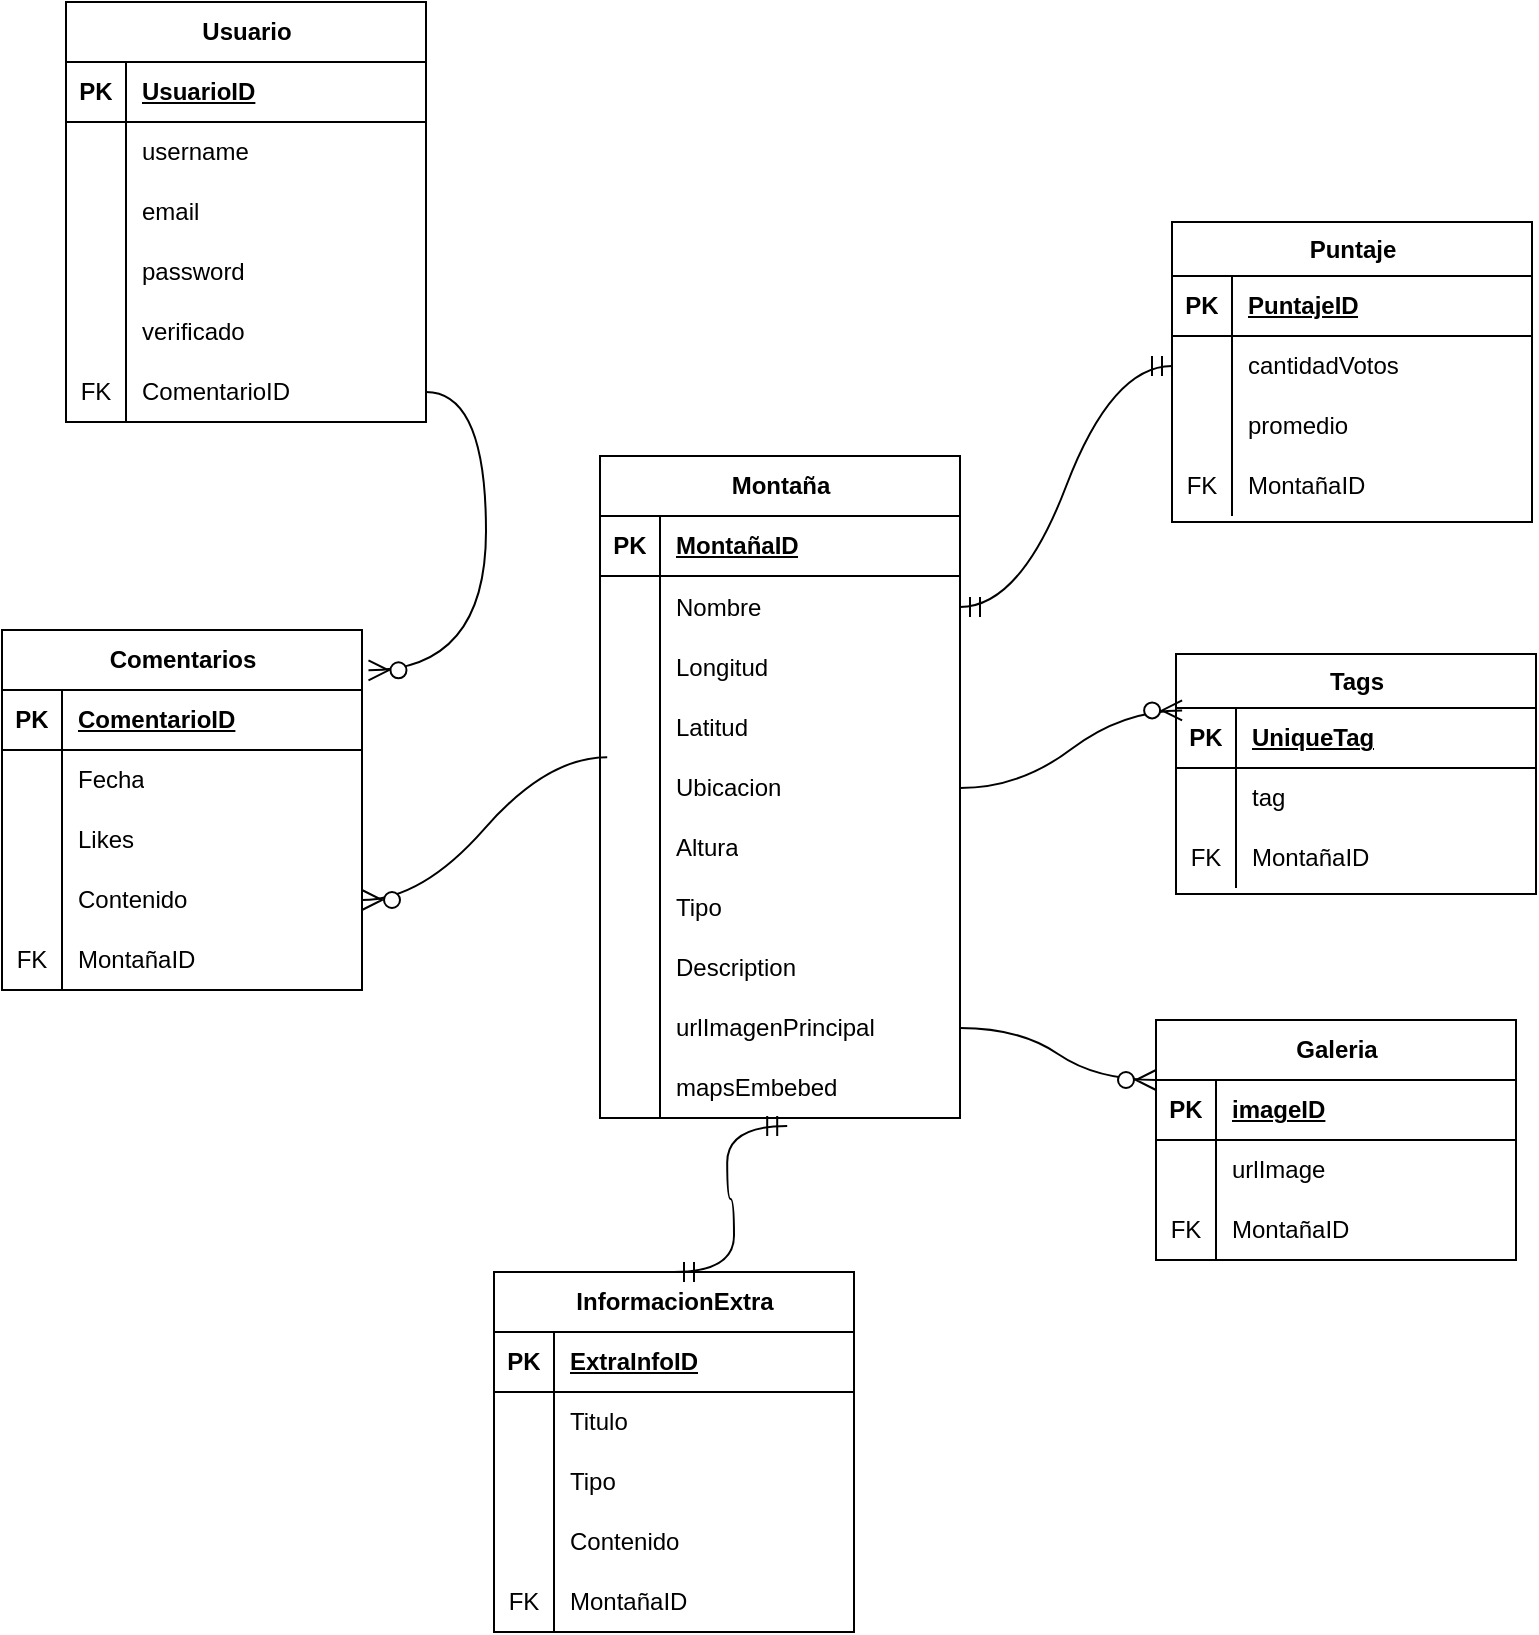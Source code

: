 <mxfile version="26.0.5">
  <diagram name="Página-1" id="iY7lRZRhR_qLI77liBeP">
    <mxGraphModel dx="-77" dy="504" grid="0" gridSize="10" guides="1" tooltips="1" connect="1" arrows="1" fold="1" page="0" pageScale="1" pageWidth="827" pageHeight="1169" math="0" shadow="0">
      <root>
        <mxCell id="0" />
        <mxCell id="1" parent="0" />
        <mxCell id="i2vjwJgtuWyXi28HCzqL-1" value="Montaña" style="shape=table;startSize=30;container=1;collapsible=1;childLayout=tableLayout;fixedRows=1;rowLines=0;fontStyle=1;align=center;resizeLast=1;html=1;" vertex="1" parent="1">
          <mxGeometry x="2142" y="856" width="180" height="331" as="geometry" />
        </mxCell>
        <mxCell id="i2vjwJgtuWyXi28HCzqL-2" value="" style="shape=tableRow;horizontal=0;startSize=0;swimlaneHead=0;swimlaneBody=0;fillColor=none;collapsible=0;dropTarget=0;points=[[0,0.5],[1,0.5]];portConstraint=eastwest;top=0;left=0;right=0;bottom=1;" vertex="1" parent="i2vjwJgtuWyXi28HCzqL-1">
          <mxGeometry y="30" width="180" height="30" as="geometry" />
        </mxCell>
        <mxCell id="i2vjwJgtuWyXi28HCzqL-3" value="PK" style="shape=partialRectangle;connectable=0;fillColor=none;top=0;left=0;bottom=0;right=0;fontStyle=1;overflow=hidden;whiteSpace=wrap;html=1;" vertex="1" parent="i2vjwJgtuWyXi28HCzqL-2">
          <mxGeometry width="30" height="30" as="geometry">
            <mxRectangle width="30" height="30" as="alternateBounds" />
          </mxGeometry>
        </mxCell>
        <mxCell id="i2vjwJgtuWyXi28HCzqL-4" value="MontañaID" style="shape=partialRectangle;connectable=0;fillColor=none;top=0;left=0;bottom=0;right=0;align=left;spacingLeft=6;fontStyle=5;overflow=hidden;whiteSpace=wrap;html=1;" vertex="1" parent="i2vjwJgtuWyXi28HCzqL-2">
          <mxGeometry x="30" width="150" height="30" as="geometry">
            <mxRectangle width="150" height="30" as="alternateBounds" />
          </mxGeometry>
        </mxCell>
        <mxCell id="i2vjwJgtuWyXi28HCzqL-5" value="" style="shape=tableRow;horizontal=0;startSize=0;swimlaneHead=0;swimlaneBody=0;fillColor=none;collapsible=0;dropTarget=0;points=[[0,0.5],[1,0.5]];portConstraint=eastwest;top=0;left=0;right=0;bottom=0;" vertex="1" parent="i2vjwJgtuWyXi28HCzqL-1">
          <mxGeometry y="60" width="180" height="31" as="geometry" />
        </mxCell>
        <mxCell id="i2vjwJgtuWyXi28HCzqL-6" value="" style="shape=partialRectangle;connectable=0;fillColor=none;top=0;left=0;bottom=0;right=0;editable=1;overflow=hidden;whiteSpace=wrap;html=1;" vertex="1" parent="i2vjwJgtuWyXi28HCzqL-5">
          <mxGeometry width="30" height="31" as="geometry">
            <mxRectangle width="30" height="31" as="alternateBounds" />
          </mxGeometry>
        </mxCell>
        <mxCell id="i2vjwJgtuWyXi28HCzqL-7" value="Nombre" style="shape=partialRectangle;connectable=0;fillColor=none;top=0;left=0;bottom=0;right=0;align=left;spacingLeft=6;overflow=hidden;whiteSpace=wrap;html=1;" vertex="1" parent="i2vjwJgtuWyXi28HCzqL-5">
          <mxGeometry x="30" width="150" height="31" as="geometry">
            <mxRectangle width="150" height="31" as="alternateBounds" />
          </mxGeometry>
        </mxCell>
        <mxCell id="i2vjwJgtuWyXi28HCzqL-8" value="" style="shape=tableRow;horizontal=0;startSize=0;swimlaneHead=0;swimlaneBody=0;fillColor=none;collapsible=0;dropTarget=0;points=[[0,0.5],[1,0.5]];portConstraint=eastwest;top=0;left=0;right=0;bottom=0;" vertex="1" parent="i2vjwJgtuWyXi28HCzqL-1">
          <mxGeometry y="91" width="180" height="30" as="geometry" />
        </mxCell>
        <mxCell id="i2vjwJgtuWyXi28HCzqL-9" value="" style="shape=partialRectangle;connectable=0;fillColor=none;top=0;left=0;bottom=0;right=0;editable=1;overflow=hidden;whiteSpace=wrap;html=1;" vertex="1" parent="i2vjwJgtuWyXi28HCzqL-8">
          <mxGeometry width="30" height="30" as="geometry">
            <mxRectangle width="30" height="30" as="alternateBounds" />
          </mxGeometry>
        </mxCell>
        <mxCell id="i2vjwJgtuWyXi28HCzqL-10" value="Longitud" style="shape=partialRectangle;connectable=0;fillColor=none;top=0;left=0;bottom=0;right=0;align=left;spacingLeft=6;overflow=hidden;whiteSpace=wrap;html=1;" vertex="1" parent="i2vjwJgtuWyXi28HCzqL-8">
          <mxGeometry x="30" width="150" height="30" as="geometry">
            <mxRectangle width="150" height="30" as="alternateBounds" />
          </mxGeometry>
        </mxCell>
        <mxCell id="i2vjwJgtuWyXi28HCzqL-14" value="" style="shape=tableRow;horizontal=0;startSize=0;swimlaneHead=0;swimlaneBody=0;fillColor=none;collapsible=0;dropTarget=0;points=[[0,0.5],[1,0.5]];portConstraint=eastwest;top=0;left=0;right=0;bottom=0;" vertex="1" parent="i2vjwJgtuWyXi28HCzqL-1">
          <mxGeometry y="121" width="180" height="30" as="geometry" />
        </mxCell>
        <mxCell id="i2vjwJgtuWyXi28HCzqL-15" value="" style="shape=partialRectangle;connectable=0;fillColor=none;top=0;left=0;bottom=0;right=0;editable=1;overflow=hidden;whiteSpace=wrap;html=1;" vertex="1" parent="i2vjwJgtuWyXi28HCzqL-14">
          <mxGeometry width="30" height="30" as="geometry">
            <mxRectangle width="30" height="30" as="alternateBounds" />
          </mxGeometry>
        </mxCell>
        <mxCell id="i2vjwJgtuWyXi28HCzqL-16" value="Latitud" style="shape=partialRectangle;connectable=0;fillColor=none;top=0;left=0;bottom=0;right=0;align=left;spacingLeft=6;overflow=hidden;whiteSpace=wrap;html=1;" vertex="1" parent="i2vjwJgtuWyXi28HCzqL-14">
          <mxGeometry x="30" width="150" height="30" as="geometry">
            <mxRectangle width="150" height="30" as="alternateBounds" />
          </mxGeometry>
        </mxCell>
        <mxCell id="i2vjwJgtuWyXi28HCzqL-11" value="" style="shape=tableRow;horizontal=0;startSize=0;swimlaneHead=0;swimlaneBody=0;fillColor=none;collapsible=0;dropTarget=0;points=[[0,0.5],[1,0.5]];portConstraint=eastwest;top=0;left=0;right=0;bottom=0;" vertex="1" parent="i2vjwJgtuWyXi28HCzqL-1">
          <mxGeometry y="151" width="180" height="30" as="geometry" />
        </mxCell>
        <mxCell id="i2vjwJgtuWyXi28HCzqL-12" value="" style="shape=partialRectangle;connectable=0;fillColor=none;top=0;left=0;bottom=0;right=0;editable=1;overflow=hidden;whiteSpace=wrap;html=1;" vertex="1" parent="i2vjwJgtuWyXi28HCzqL-11">
          <mxGeometry width="30" height="30" as="geometry">
            <mxRectangle width="30" height="30" as="alternateBounds" />
          </mxGeometry>
        </mxCell>
        <mxCell id="i2vjwJgtuWyXi28HCzqL-13" value="Ubicacion" style="shape=partialRectangle;connectable=0;fillColor=none;top=0;left=0;bottom=0;right=0;align=left;spacingLeft=6;overflow=hidden;whiteSpace=wrap;html=1;" vertex="1" parent="i2vjwJgtuWyXi28HCzqL-11">
          <mxGeometry x="30" width="150" height="30" as="geometry">
            <mxRectangle width="150" height="30" as="alternateBounds" />
          </mxGeometry>
        </mxCell>
        <mxCell id="i2vjwJgtuWyXi28HCzqL-17" value="" style="shape=tableRow;horizontal=0;startSize=0;swimlaneHead=0;swimlaneBody=0;fillColor=none;collapsible=0;dropTarget=0;points=[[0,0.5],[1,0.5]];portConstraint=eastwest;top=0;left=0;right=0;bottom=0;" vertex="1" parent="i2vjwJgtuWyXi28HCzqL-1">
          <mxGeometry y="181" width="180" height="30" as="geometry" />
        </mxCell>
        <mxCell id="i2vjwJgtuWyXi28HCzqL-18" value="" style="shape=partialRectangle;connectable=0;fillColor=none;top=0;left=0;bottom=0;right=0;editable=1;overflow=hidden;whiteSpace=wrap;html=1;" vertex="1" parent="i2vjwJgtuWyXi28HCzqL-17">
          <mxGeometry width="30" height="30" as="geometry">
            <mxRectangle width="30" height="30" as="alternateBounds" />
          </mxGeometry>
        </mxCell>
        <mxCell id="i2vjwJgtuWyXi28HCzqL-19" value="Altura" style="shape=partialRectangle;connectable=0;fillColor=none;top=0;left=0;bottom=0;right=0;align=left;spacingLeft=6;overflow=hidden;whiteSpace=wrap;html=1;" vertex="1" parent="i2vjwJgtuWyXi28HCzqL-17">
          <mxGeometry x="30" width="150" height="30" as="geometry">
            <mxRectangle width="150" height="30" as="alternateBounds" />
          </mxGeometry>
        </mxCell>
        <mxCell id="i2vjwJgtuWyXi28HCzqL-20" value="" style="shape=tableRow;horizontal=0;startSize=0;swimlaneHead=0;swimlaneBody=0;fillColor=none;collapsible=0;dropTarget=0;points=[[0,0.5],[1,0.5]];portConstraint=eastwest;top=0;left=0;right=0;bottom=0;" vertex="1" parent="i2vjwJgtuWyXi28HCzqL-1">
          <mxGeometry y="211" width="180" height="30" as="geometry" />
        </mxCell>
        <mxCell id="i2vjwJgtuWyXi28HCzqL-21" value="" style="shape=partialRectangle;connectable=0;fillColor=none;top=0;left=0;bottom=0;right=0;editable=1;overflow=hidden;whiteSpace=wrap;html=1;" vertex="1" parent="i2vjwJgtuWyXi28HCzqL-20">
          <mxGeometry width="30" height="30" as="geometry">
            <mxRectangle width="30" height="30" as="alternateBounds" />
          </mxGeometry>
        </mxCell>
        <mxCell id="i2vjwJgtuWyXi28HCzqL-22" value="Tipo" style="shape=partialRectangle;connectable=0;fillColor=none;top=0;left=0;bottom=0;right=0;align=left;spacingLeft=6;overflow=hidden;whiteSpace=wrap;html=1;" vertex="1" parent="i2vjwJgtuWyXi28HCzqL-20">
          <mxGeometry x="30" width="150" height="30" as="geometry">
            <mxRectangle width="150" height="30" as="alternateBounds" />
          </mxGeometry>
        </mxCell>
        <mxCell id="i2vjwJgtuWyXi28HCzqL-23" value="" style="shape=tableRow;horizontal=0;startSize=0;swimlaneHead=0;swimlaneBody=0;fillColor=none;collapsible=0;dropTarget=0;points=[[0,0.5],[1,0.5]];portConstraint=eastwest;top=0;left=0;right=0;bottom=0;" vertex="1" parent="i2vjwJgtuWyXi28HCzqL-1">
          <mxGeometry y="241" width="180" height="30" as="geometry" />
        </mxCell>
        <mxCell id="i2vjwJgtuWyXi28HCzqL-24" value="" style="shape=partialRectangle;connectable=0;fillColor=none;top=0;left=0;bottom=0;right=0;editable=1;overflow=hidden;whiteSpace=wrap;html=1;" vertex="1" parent="i2vjwJgtuWyXi28HCzqL-23">
          <mxGeometry width="30" height="30" as="geometry">
            <mxRectangle width="30" height="30" as="alternateBounds" />
          </mxGeometry>
        </mxCell>
        <mxCell id="i2vjwJgtuWyXi28HCzqL-25" value="Description" style="shape=partialRectangle;connectable=0;fillColor=none;top=0;left=0;bottom=0;right=0;align=left;spacingLeft=6;overflow=hidden;whiteSpace=wrap;html=1;" vertex="1" parent="i2vjwJgtuWyXi28HCzqL-23">
          <mxGeometry x="30" width="150" height="30" as="geometry">
            <mxRectangle width="150" height="30" as="alternateBounds" />
          </mxGeometry>
        </mxCell>
        <mxCell id="i2vjwJgtuWyXi28HCzqL-82" value="" style="shape=tableRow;horizontal=0;startSize=0;swimlaneHead=0;swimlaneBody=0;fillColor=none;collapsible=0;dropTarget=0;points=[[0,0.5],[1,0.5]];portConstraint=eastwest;top=0;left=0;right=0;bottom=0;" vertex="1" parent="i2vjwJgtuWyXi28HCzqL-1">
          <mxGeometry y="271" width="180" height="30" as="geometry" />
        </mxCell>
        <mxCell id="i2vjwJgtuWyXi28HCzqL-83" value="" style="shape=partialRectangle;connectable=0;fillColor=none;top=0;left=0;bottom=0;right=0;editable=1;overflow=hidden;whiteSpace=wrap;html=1;" vertex="1" parent="i2vjwJgtuWyXi28HCzqL-82">
          <mxGeometry width="30" height="30" as="geometry">
            <mxRectangle width="30" height="30" as="alternateBounds" />
          </mxGeometry>
        </mxCell>
        <mxCell id="i2vjwJgtuWyXi28HCzqL-84" value="urlImagenPrincipal" style="shape=partialRectangle;connectable=0;fillColor=none;top=0;left=0;bottom=0;right=0;align=left;spacingLeft=6;overflow=hidden;whiteSpace=wrap;html=1;" vertex="1" parent="i2vjwJgtuWyXi28HCzqL-82">
          <mxGeometry x="30" width="150" height="30" as="geometry">
            <mxRectangle width="150" height="30" as="alternateBounds" />
          </mxGeometry>
        </mxCell>
        <mxCell id="i2vjwJgtuWyXi28HCzqL-26" value="" style="shape=tableRow;horizontal=0;startSize=0;swimlaneHead=0;swimlaneBody=0;fillColor=none;collapsible=0;dropTarget=0;points=[[0,0.5],[1,0.5]];portConstraint=eastwest;top=0;left=0;right=0;bottom=0;" vertex="1" parent="i2vjwJgtuWyXi28HCzqL-1">
          <mxGeometry y="301" width="180" height="30" as="geometry" />
        </mxCell>
        <mxCell id="i2vjwJgtuWyXi28HCzqL-27" value="" style="shape=partialRectangle;connectable=0;fillColor=none;top=0;left=0;bottom=0;right=0;editable=1;overflow=hidden;whiteSpace=wrap;html=1;" vertex="1" parent="i2vjwJgtuWyXi28HCzqL-26">
          <mxGeometry width="30" height="30" as="geometry">
            <mxRectangle width="30" height="30" as="alternateBounds" />
          </mxGeometry>
        </mxCell>
        <mxCell id="i2vjwJgtuWyXi28HCzqL-28" value="mapsEmbebed" style="shape=partialRectangle;connectable=0;fillColor=none;top=0;left=0;bottom=0;right=0;align=left;spacingLeft=6;overflow=hidden;whiteSpace=wrap;html=1;" vertex="1" parent="i2vjwJgtuWyXi28HCzqL-26">
          <mxGeometry x="30" width="150" height="30" as="geometry">
            <mxRectangle width="150" height="30" as="alternateBounds" />
          </mxGeometry>
        </mxCell>
        <mxCell id="i2vjwJgtuWyXi28HCzqL-42" value="Puntaje" style="shape=table;startSize=27;container=1;collapsible=1;childLayout=tableLayout;fixedRows=1;rowLines=0;fontStyle=1;align=center;resizeLast=1;html=1;" vertex="1" parent="1">
          <mxGeometry x="2428" y="739" width="180" height="150" as="geometry" />
        </mxCell>
        <mxCell id="i2vjwJgtuWyXi28HCzqL-43" value="" style="shape=tableRow;horizontal=0;startSize=0;swimlaneHead=0;swimlaneBody=0;fillColor=none;collapsible=0;dropTarget=0;points=[[0,0.5],[1,0.5]];portConstraint=eastwest;top=0;left=0;right=0;bottom=1;" vertex="1" parent="i2vjwJgtuWyXi28HCzqL-42">
          <mxGeometry y="27" width="180" height="30" as="geometry" />
        </mxCell>
        <mxCell id="i2vjwJgtuWyXi28HCzqL-44" value="PK" style="shape=partialRectangle;connectable=0;fillColor=none;top=0;left=0;bottom=0;right=0;fontStyle=1;overflow=hidden;whiteSpace=wrap;html=1;" vertex="1" parent="i2vjwJgtuWyXi28HCzqL-43">
          <mxGeometry width="30" height="30" as="geometry">
            <mxRectangle width="30" height="30" as="alternateBounds" />
          </mxGeometry>
        </mxCell>
        <mxCell id="i2vjwJgtuWyXi28HCzqL-45" value="PuntajeID" style="shape=partialRectangle;connectable=0;fillColor=none;top=0;left=0;bottom=0;right=0;align=left;spacingLeft=6;fontStyle=5;overflow=hidden;whiteSpace=wrap;html=1;" vertex="1" parent="i2vjwJgtuWyXi28HCzqL-43">
          <mxGeometry x="30" width="150" height="30" as="geometry">
            <mxRectangle width="150" height="30" as="alternateBounds" />
          </mxGeometry>
        </mxCell>
        <mxCell id="i2vjwJgtuWyXi28HCzqL-46" value="" style="shape=tableRow;horizontal=0;startSize=0;swimlaneHead=0;swimlaneBody=0;fillColor=none;collapsible=0;dropTarget=0;points=[[0,0.5],[1,0.5]];portConstraint=eastwest;top=0;left=0;right=0;bottom=0;" vertex="1" parent="i2vjwJgtuWyXi28HCzqL-42">
          <mxGeometry y="57" width="180" height="30" as="geometry" />
        </mxCell>
        <mxCell id="i2vjwJgtuWyXi28HCzqL-47" value="" style="shape=partialRectangle;connectable=0;fillColor=none;top=0;left=0;bottom=0;right=0;editable=1;overflow=hidden;whiteSpace=wrap;html=1;" vertex="1" parent="i2vjwJgtuWyXi28HCzqL-46">
          <mxGeometry width="30" height="30" as="geometry">
            <mxRectangle width="30" height="30" as="alternateBounds" />
          </mxGeometry>
        </mxCell>
        <mxCell id="i2vjwJgtuWyXi28HCzqL-48" value="cantidadVotos" style="shape=partialRectangle;connectable=0;fillColor=none;top=0;left=0;bottom=0;right=0;align=left;spacingLeft=6;overflow=hidden;whiteSpace=wrap;html=1;" vertex="1" parent="i2vjwJgtuWyXi28HCzqL-46">
          <mxGeometry x="30" width="150" height="30" as="geometry">
            <mxRectangle width="150" height="30" as="alternateBounds" />
          </mxGeometry>
        </mxCell>
        <mxCell id="i2vjwJgtuWyXi28HCzqL-49" value="" style="shape=tableRow;horizontal=0;startSize=0;swimlaneHead=0;swimlaneBody=0;fillColor=none;collapsible=0;dropTarget=0;points=[[0,0.5],[1,0.5]];portConstraint=eastwest;top=0;left=0;right=0;bottom=0;" vertex="1" parent="i2vjwJgtuWyXi28HCzqL-42">
          <mxGeometry y="87" width="180" height="30" as="geometry" />
        </mxCell>
        <mxCell id="i2vjwJgtuWyXi28HCzqL-50" value="" style="shape=partialRectangle;connectable=0;fillColor=none;top=0;left=0;bottom=0;right=0;editable=1;overflow=hidden;whiteSpace=wrap;html=1;" vertex="1" parent="i2vjwJgtuWyXi28HCzqL-49">
          <mxGeometry width="30" height="30" as="geometry">
            <mxRectangle width="30" height="30" as="alternateBounds" />
          </mxGeometry>
        </mxCell>
        <mxCell id="i2vjwJgtuWyXi28HCzqL-51" value="promedio" style="shape=partialRectangle;connectable=0;fillColor=none;top=0;left=0;bottom=0;right=0;align=left;spacingLeft=6;overflow=hidden;whiteSpace=wrap;html=1;" vertex="1" parent="i2vjwJgtuWyXi28HCzqL-49">
          <mxGeometry x="30" width="150" height="30" as="geometry">
            <mxRectangle width="150" height="30" as="alternateBounds" />
          </mxGeometry>
        </mxCell>
        <mxCell id="i2vjwJgtuWyXi28HCzqL-52" value="" style="shape=tableRow;horizontal=0;startSize=0;swimlaneHead=0;swimlaneBody=0;fillColor=none;collapsible=0;dropTarget=0;points=[[0,0.5],[1,0.5]];portConstraint=eastwest;top=0;left=0;right=0;bottom=0;" vertex="1" parent="i2vjwJgtuWyXi28HCzqL-42">
          <mxGeometry y="117" width="180" height="30" as="geometry" />
        </mxCell>
        <mxCell id="i2vjwJgtuWyXi28HCzqL-53" value="FK" style="shape=partialRectangle;connectable=0;fillColor=none;top=0;left=0;bottom=0;right=0;editable=1;overflow=hidden;whiteSpace=wrap;html=1;" vertex="1" parent="i2vjwJgtuWyXi28HCzqL-52">
          <mxGeometry width="30" height="30" as="geometry">
            <mxRectangle width="30" height="30" as="alternateBounds" />
          </mxGeometry>
        </mxCell>
        <mxCell id="i2vjwJgtuWyXi28HCzqL-54" value="MontañaID" style="shape=partialRectangle;connectable=0;fillColor=none;top=0;left=0;bottom=0;right=0;align=left;spacingLeft=6;overflow=hidden;whiteSpace=wrap;html=1;" vertex="1" parent="i2vjwJgtuWyXi28HCzqL-52">
          <mxGeometry x="30" width="150" height="30" as="geometry">
            <mxRectangle width="150" height="30" as="alternateBounds" />
          </mxGeometry>
        </mxCell>
        <mxCell id="i2vjwJgtuWyXi28HCzqL-55" value="Galeria" style="shape=table;startSize=30;container=1;collapsible=1;childLayout=tableLayout;fixedRows=1;rowLines=0;fontStyle=1;align=center;resizeLast=1;html=1;" vertex="1" parent="1">
          <mxGeometry x="2420" y="1138" width="180" height="120" as="geometry" />
        </mxCell>
        <mxCell id="i2vjwJgtuWyXi28HCzqL-56" value="" style="shape=tableRow;horizontal=0;startSize=0;swimlaneHead=0;swimlaneBody=0;fillColor=none;collapsible=0;dropTarget=0;points=[[0,0.5],[1,0.5]];portConstraint=eastwest;top=0;left=0;right=0;bottom=1;" vertex="1" parent="i2vjwJgtuWyXi28HCzqL-55">
          <mxGeometry y="30" width="180" height="30" as="geometry" />
        </mxCell>
        <mxCell id="i2vjwJgtuWyXi28HCzqL-57" value="PK" style="shape=partialRectangle;connectable=0;fillColor=none;top=0;left=0;bottom=0;right=0;fontStyle=1;overflow=hidden;whiteSpace=wrap;html=1;" vertex="1" parent="i2vjwJgtuWyXi28HCzqL-56">
          <mxGeometry width="30" height="30" as="geometry">
            <mxRectangle width="30" height="30" as="alternateBounds" />
          </mxGeometry>
        </mxCell>
        <mxCell id="i2vjwJgtuWyXi28HCzqL-58" value="imageID" style="shape=partialRectangle;connectable=0;fillColor=none;top=0;left=0;bottom=0;right=0;align=left;spacingLeft=6;fontStyle=5;overflow=hidden;whiteSpace=wrap;html=1;" vertex="1" parent="i2vjwJgtuWyXi28HCzqL-56">
          <mxGeometry x="30" width="150" height="30" as="geometry">
            <mxRectangle width="150" height="30" as="alternateBounds" />
          </mxGeometry>
        </mxCell>
        <mxCell id="i2vjwJgtuWyXi28HCzqL-59" value="" style="shape=tableRow;horizontal=0;startSize=0;swimlaneHead=0;swimlaneBody=0;fillColor=none;collapsible=0;dropTarget=0;points=[[0,0.5],[1,0.5]];portConstraint=eastwest;top=0;left=0;right=0;bottom=0;" vertex="1" parent="i2vjwJgtuWyXi28HCzqL-55">
          <mxGeometry y="60" width="180" height="30" as="geometry" />
        </mxCell>
        <mxCell id="i2vjwJgtuWyXi28HCzqL-60" value="" style="shape=partialRectangle;connectable=0;fillColor=none;top=0;left=0;bottom=0;right=0;editable=1;overflow=hidden;whiteSpace=wrap;html=1;" vertex="1" parent="i2vjwJgtuWyXi28HCzqL-59">
          <mxGeometry width="30" height="30" as="geometry">
            <mxRectangle width="30" height="30" as="alternateBounds" />
          </mxGeometry>
        </mxCell>
        <mxCell id="i2vjwJgtuWyXi28HCzqL-61" value="urlImage" style="shape=partialRectangle;connectable=0;fillColor=none;top=0;left=0;bottom=0;right=0;align=left;spacingLeft=6;overflow=hidden;whiteSpace=wrap;html=1;" vertex="1" parent="i2vjwJgtuWyXi28HCzqL-59">
          <mxGeometry x="30" width="150" height="30" as="geometry">
            <mxRectangle width="150" height="30" as="alternateBounds" />
          </mxGeometry>
        </mxCell>
        <mxCell id="i2vjwJgtuWyXi28HCzqL-62" value="" style="shape=tableRow;horizontal=0;startSize=0;swimlaneHead=0;swimlaneBody=0;fillColor=none;collapsible=0;dropTarget=0;points=[[0,0.5],[1,0.5]];portConstraint=eastwest;top=0;left=0;right=0;bottom=0;" vertex="1" parent="i2vjwJgtuWyXi28HCzqL-55">
          <mxGeometry y="90" width="180" height="30" as="geometry" />
        </mxCell>
        <mxCell id="i2vjwJgtuWyXi28HCzqL-63" value="FK" style="shape=partialRectangle;connectable=0;fillColor=none;top=0;left=0;bottom=0;right=0;editable=1;overflow=hidden;whiteSpace=wrap;html=1;" vertex="1" parent="i2vjwJgtuWyXi28HCzqL-62">
          <mxGeometry width="30" height="30" as="geometry">
            <mxRectangle width="30" height="30" as="alternateBounds" />
          </mxGeometry>
        </mxCell>
        <mxCell id="i2vjwJgtuWyXi28HCzqL-64" value="MontañaID" style="shape=partialRectangle;connectable=0;fillColor=none;top=0;left=0;bottom=0;right=0;align=left;spacingLeft=6;overflow=hidden;whiteSpace=wrap;html=1;" vertex="1" parent="i2vjwJgtuWyXi28HCzqL-62">
          <mxGeometry x="30" width="150" height="30" as="geometry">
            <mxRectangle width="150" height="30" as="alternateBounds" />
          </mxGeometry>
        </mxCell>
        <mxCell id="i2vjwJgtuWyXi28HCzqL-69" value="Comentarios" style="shape=table;startSize=30;container=1;collapsible=1;childLayout=tableLayout;fixedRows=1;rowLines=0;fontStyle=1;align=center;resizeLast=1;html=1;" vertex="1" parent="1">
          <mxGeometry x="1843" y="943" width="180" height="180" as="geometry" />
        </mxCell>
        <mxCell id="i2vjwJgtuWyXi28HCzqL-70" value="" style="shape=tableRow;horizontal=0;startSize=0;swimlaneHead=0;swimlaneBody=0;fillColor=none;collapsible=0;dropTarget=0;points=[[0,0.5],[1,0.5]];portConstraint=eastwest;top=0;left=0;right=0;bottom=1;" vertex="1" parent="i2vjwJgtuWyXi28HCzqL-69">
          <mxGeometry y="30" width="180" height="30" as="geometry" />
        </mxCell>
        <mxCell id="i2vjwJgtuWyXi28HCzqL-71" value="PK" style="shape=partialRectangle;connectable=0;fillColor=none;top=0;left=0;bottom=0;right=0;fontStyle=1;overflow=hidden;whiteSpace=wrap;html=1;" vertex="1" parent="i2vjwJgtuWyXi28HCzqL-70">
          <mxGeometry width="30" height="30" as="geometry">
            <mxRectangle width="30" height="30" as="alternateBounds" />
          </mxGeometry>
        </mxCell>
        <mxCell id="i2vjwJgtuWyXi28HCzqL-72" value="ComentarioID" style="shape=partialRectangle;connectable=0;fillColor=none;top=0;left=0;bottom=0;right=0;align=left;spacingLeft=6;fontStyle=5;overflow=hidden;whiteSpace=wrap;html=1;" vertex="1" parent="i2vjwJgtuWyXi28HCzqL-70">
          <mxGeometry x="30" width="150" height="30" as="geometry">
            <mxRectangle width="150" height="30" as="alternateBounds" />
          </mxGeometry>
        </mxCell>
        <mxCell id="i2vjwJgtuWyXi28HCzqL-73" value="" style="shape=tableRow;horizontal=0;startSize=0;swimlaneHead=0;swimlaneBody=0;fillColor=none;collapsible=0;dropTarget=0;points=[[0,0.5],[1,0.5]];portConstraint=eastwest;top=0;left=0;right=0;bottom=0;" vertex="1" parent="i2vjwJgtuWyXi28HCzqL-69">
          <mxGeometry y="60" width="180" height="30" as="geometry" />
        </mxCell>
        <mxCell id="i2vjwJgtuWyXi28HCzqL-74" value="" style="shape=partialRectangle;connectable=0;fillColor=none;top=0;left=0;bottom=0;right=0;editable=1;overflow=hidden;whiteSpace=wrap;html=1;" vertex="1" parent="i2vjwJgtuWyXi28HCzqL-73">
          <mxGeometry width="30" height="30" as="geometry">
            <mxRectangle width="30" height="30" as="alternateBounds" />
          </mxGeometry>
        </mxCell>
        <mxCell id="i2vjwJgtuWyXi28HCzqL-75" value="Fecha" style="shape=partialRectangle;connectable=0;fillColor=none;top=0;left=0;bottom=0;right=0;align=left;spacingLeft=6;overflow=hidden;whiteSpace=wrap;html=1;" vertex="1" parent="i2vjwJgtuWyXi28HCzqL-73">
          <mxGeometry x="30" width="150" height="30" as="geometry">
            <mxRectangle width="150" height="30" as="alternateBounds" />
          </mxGeometry>
        </mxCell>
        <mxCell id="i2vjwJgtuWyXi28HCzqL-76" value="" style="shape=tableRow;horizontal=0;startSize=0;swimlaneHead=0;swimlaneBody=0;fillColor=none;collapsible=0;dropTarget=0;points=[[0,0.5],[1,0.5]];portConstraint=eastwest;top=0;left=0;right=0;bottom=0;" vertex="1" parent="i2vjwJgtuWyXi28HCzqL-69">
          <mxGeometry y="90" width="180" height="30" as="geometry" />
        </mxCell>
        <mxCell id="i2vjwJgtuWyXi28HCzqL-77" value="" style="shape=partialRectangle;connectable=0;fillColor=none;top=0;left=0;bottom=0;right=0;editable=1;overflow=hidden;whiteSpace=wrap;html=1;" vertex="1" parent="i2vjwJgtuWyXi28HCzqL-76">
          <mxGeometry width="30" height="30" as="geometry">
            <mxRectangle width="30" height="30" as="alternateBounds" />
          </mxGeometry>
        </mxCell>
        <mxCell id="i2vjwJgtuWyXi28HCzqL-78" value="Likes" style="shape=partialRectangle;connectable=0;fillColor=none;top=0;left=0;bottom=0;right=0;align=left;spacingLeft=6;overflow=hidden;whiteSpace=wrap;html=1;" vertex="1" parent="i2vjwJgtuWyXi28HCzqL-76">
          <mxGeometry x="30" width="150" height="30" as="geometry">
            <mxRectangle width="150" height="30" as="alternateBounds" />
          </mxGeometry>
        </mxCell>
        <mxCell id="i2vjwJgtuWyXi28HCzqL-79" value="" style="shape=tableRow;horizontal=0;startSize=0;swimlaneHead=0;swimlaneBody=0;fillColor=none;collapsible=0;dropTarget=0;points=[[0,0.5],[1,0.5]];portConstraint=eastwest;top=0;left=0;right=0;bottom=0;" vertex="1" parent="i2vjwJgtuWyXi28HCzqL-69">
          <mxGeometry y="120" width="180" height="30" as="geometry" />
        </mxCell>
        <mxCell id="i2vjwJgtuWyXi28HCzqL-80" value="" style="shape=partialRectangle;connectable=0;fillColor=none;top=0;left=0;bottom=0;right=0;editable=1;overflow=hidden;whiteSpace=wrap;html=1;" vertex="1" parent="i2vjwJgtuWyXi28HCzqL-79">
          <mxGeometry width="30" height="30" as="geometry">
            <mxRectangle width="30" height="30" as="alternateBounds" />
          </mxGeometry>
        </mxCell>
        <mxCell id="i2vjwJgtuWyXi28HCzqL-81" value="Contenido" style="shape=partialRectangle;connectable=0;fillColor=none;top=0;left=0;bottom=0;right=0;align=left;spacingLeft=6;overflow=hidden;whiteSpace=wrap;html=1;" vertex="1" parent="i2vjwJgtuWyXi28HCzqL-79">
          <mxGeometry x="30" width="150" height="30" as="geometry">
            <mxRectangle width="150" height="30" as="alternateBounds" />
          </mxGeometry>
        </mxCell>
        <mxCell id="i2vjwJgtuWyXi28HCzqL-153" value="" style="shape=tableRow;horizontal=0;startSize=0;swimlaneHead=0;swimlaneBody=0;fillColor=none;collapsible=0;dropTarget=0;points=[[0,0.5],[1,0.5]];portConstraint=eastwest;top=0;left=0;right=0;bottom=0;" vertex="1" parent="i2vjwJgtuWyXi28HCzqL-69">
          <mxGeometry y="150" width="180" height="30" as="geometry" />
        </mxCell>
        <mxCell id="i2vjwJgtuWyXi28HCzqL-154" value="FK" style="shape=partialRectangle;connectable=0;fillColor=none;top=0;left=0;bottom=0;right=0;editable=1;overflow=hidden;whiteSpace=wrap;html=1;" vertex="1" parent="i2vjwJgtuWyXi28HCzqL-153">
          <mxGeometry width="30" height="30" as="geometry">
            <mxRectangle width="30" height="30" as="alternateBounds" />
          </mxGeometry>
        </mxCell>
        <mxCell id="i2vjwJgtuWyXi28HCzqL-155" value="MontañaID" style="shape=partialRectangle;connectable=0;fillColor=none;top=0;left=0;bottom=0;right=0;align=left;spacingLeft=6;overflow=hidden;whiteSpace=wrap;html=1;" vertex="1" parent="i2vjwJgtuWyXi28HCzqL-153">
          <mxGeometry x="30" width="150" height="30" as="geometry">
            <mxRectangle width="150" height="30" as="alternateBounds" />
          </mxGeometry>
        </mxCell>
        <mxCell id="i2vjwJgtuWyXi28HCzqL-119" value="Usuario" style="shape=table;startSize=30;container=1;collapsible=1;childLayout=tableLayout;fixedRows=1;rowLines=0;fontStyle=1;align=center;resizeLast=1;html=1;" vertex="1" parent="1">
          <mxGeometry x="1875" y="629" width="180" height="210" as="geometry" />
        </mxCell>
        <mxCell id="i2vjwJgtuWyXi28HCzqL-120" value="" style="shape=tableRow;horizontal=0;startSize=0;swimlaneHead=0;swimlaneBody=0;fillColor=none;collapsible=0;dropTarget=0;points=[[0,0.5],[1,0.5]];portConstraint=eastwest;top=0;left=0;right=0;bottom=1;" vertex="1" parent="i2vjwJgtuWyXi28HCzqL-119">
          <mxGeometry y="30" width="180" height="30" as="geometry" />
        </mxCell>
        <mxCell id="i2vjwJgtuWyXi28HCzqL-121" value="PK" style="shape=partialRectangle;connectable=0;fillColor=none;top=0;left=0;bottom=0;right=0;fontStyle=1;overflow=hidden;whiteSpace=wrap;html=1;" vertex="1" parent="i2vjwJgtuWyXi28HCzqL-120">
          <mxGeometry width="30" height="30" as="geometry">
            <mxRectangle width="30" height="30" as="alternateBounds" />
          </mxGeometry>
        </mxCell>
        <mxCell id="i2vjwJgtuWyXi28HCzqL-122" value="UsuarioID" style="shape=partialRectangle;connectable=0;fillColor=none;top=0;left=0;bottom=0;right=0;align=left;spacingLeft=6;fontStyle=5;overflow=hidden;whiteSpace=wrap;html=1;" vertex="1" parent="i2vjwJgtuWyXi28HCzqL-120">
          <mxGeometry x="30" width="150" height="30" as="geometry">
            <mxRectangle width="150" height="30" as="alternateBounds" />
          </mxGeometry>
        </mxCell>
        <mxCell id="i2vjwJgtuWyXi28HCzqL-123" value="" style="shape=tableRow;horizontal=0;startSize=0;swimlaneHead=0;swimlaneBody=0;fillColor=none;collapsible=0;dropTarget=0;points=[[0,0.5],[1,0.5]];portConstraint=eastwest;top=0;left=0;right=0;bottom=0;" vertex="1" parent="i2vjwJgtuWyXi28HCzqL-119">
          <mxGeometry y="60" width="180" height="30" as="geometry" />
        </mxCell>
        <mxCell id="i2vjwJgtuWyXi28HCzqL-124" value="" style="shape=partialRectangle;connectable=0;fillColor=none;top=0;left=0;bottom=0;right=0;editable=1;overflow=hidden;whiteSpace=wrap;html=1;" vertex="1" parent="i2vjwJgtuWyXi28HCzqL-123">
          <mxGeometry width="30" height="30" as="geometry">
            <mxRectangle width="30" height="30" as="alternateBounds" />
          </mxGeometry>
        </mxCell>
        <mxCell id="i2vjwJgtuWyXi28HCzqL-125" value="username" style="shape=partialRectangle;connectable=0;fillColor=none;top=0;left=0;bottom=0;right=0;align=left;spacingLeft=6;overflow=hidden;whiteSpace=wrap;html=1;" vertex="1" parent="i2vjwJgtuWyXi28HCzqL-123">
          <mxGeometry x="30" width="150" height="30" as="geometry">
            <mxRectangle width="150" height="30" as="alternateBounds" />
          </mxGeometry>
        </mxCell>
        <mxCell id="i2vjwJgtuWyXi28HCzqL-126" value="" style="shape=tableRow;horizontal=0;startSize=0;swimlaneHead=0;swimlaneBody=0;fillColor=none;collapsible=0;dropTarget=0;points=[[0,0.5],[1,0.5]];portConstraint=eastwest;top=0;left=0;right=0;bottom=0;" vertex="1" parent="i2vjwJgtuWyXi28HCzqL-119">
          <mxGeometry y="90" width="180" height="30" as="geometry" />
        </mxCell>
        <mxCell id="i2vjwJgtuWyXi28HCzqL-127" value="" style="shape=partialRectangle;connectable=0;fillColor=none;top=0;left=0;bottom=0;right=0;editable=1;overflow=hidden;whiteSpace=wrap;html=1;" vertex="1" parent="i2vjwJgtuWyXi28HCzqL-126">
          <mxGeometry width="30" height="30" as="geometry">
            <mxRectangle width="30" height="30" as="alternateBounds" />
          </mxGeometry>
        </mxCell>
        <mxCell id="i2vjwJgtuWyXi28HCzqL-128" value="email" style="shape=partialRectangle;connectable=0;fillColor=none;top=0;left=0;bottom=0;right=0;align=left;spacingLeft=6;overflow=hidden;whiteSpace=wrap;html=1;" vertex="1" parent="i2vjwJgtuWyXi28HCzqL-126">
          <mxGeometry x="30" width="150" height="30" as="geometry">
            <mxRectangle width="150" height="30" as="alternateBounds" />
          </mxGeometry>
        </mxCell>
        <mxCell id="i2vjwJgtuWyXi28HCzqL-129" value="" style="shape=tableRow;horizontal=0;startSize=0;swimlaneHead=0;swimlaneBody=0;fillColor=none;collapsible=0;dropTarget=0;points=[[0,0.5],[1,0.5]];portConstraint=eastwest;top=0;left=0;right=0;bottom=0;" vertex="1" parent="i2vjwJgtuWyXi28HCzqL-119">
          <mxGeometry y="120" width="180" height="30" as="geometry" />
        </mxCell>
        <mxCell id="i2vjwJgtuWyXi28HCzqL-130" value="" style="shape=partialRectangle;connectable=0;fillColor=none;top=0;left=0;bottom=0;right=0;editable=1;overflow=hidden;whiteSpace=wrap;html=1;" vertex="1" parent="i2vjwJgtuWyXi28HCzqL-129">
          <mxGeometry width="30" height="30" as="geometry">
            <mxRectangle width="30" height="30" as="alternateBounds" />
          </mxGeometry>
        </mxCell>
        <mxCell id="i2vjwJgtuWyXi28HCzqL-131" value="password" style="shape=partialRectangle;connectable=0;fillColor=none;top=0;left=0;bottom=0;right=0;align=left;spacingLeft=6;overflow=hidden;whiteSpace=wrap;html=1;" vertex="1" parent="i2vjwJgtuWyXi28HCzqL-129">
          <mxGeometry x="30" width="150" height="30" as="geometry">
            <mxRectangle width="150" height="30" as="alternateBounds" />
          </mxGeometry>
        </mxCell>
        <mxCell id="i2vjwJgtuWyXi28HCzqL-136" value="" style="shape=tableRow;horizontal=0;startSize=0;swimlaneHead=0;swimlaneBody=0;fillColor=none;collapsible=0;dropTarget=0;points=[[0,0.5],[1,0.5]];portConstraint=eastwest;top=0;left=0;right=0;bottom=0;" vertex="1" parent="i2vjwJgtuWyXi28HCzqL-119">
          <mxGeometry y="150" width="180" height="30" as="geometry" />
        </mxCell>
        <mxCell id="i2vjwJgtuWyXi28HCzqL-137" value="" style="shape=partialRectangle;connectable=0;fillColor=none;top=0;left=0;bottom=0;right=0;editable=1;overflow=hidden;whiteSpace=wrap;html=1;" vertex="1" parent="i2vjwJgtuWyXi28HCzqL-136">
          <mxGeometry width="30" height="30" as="geometry">
            <mxRectangle width="30" height="30" as="alternateBounds" />
          </mxGeometry>
        </mxCell>
        <mxCell id="i2vjwJgtuWyXi28HCzqL-138" value="verificado" style="shape=partialRectangle;connectable=0;fillColor=none;top=0;left=0;bottom=0;right=0;align=left;spacingLeft=6;overflow=hidden;whiteSpace=wrap;html=1;" vertex="1" parent="i2vjwJgtuWyXi28HCzqL-136">
          <mxGeometry x="30" width="150" height="30" as="geometry">
            <mxRectangle width="150" height="30" as="alternateBounds" />
          </mxGeometry>
        </mxCell>
        <mxCell id="i2vjwJgtuWyXi28HCzqL-132" value="" style="shape=tableRow;horizontal=0;startSize=0;swimlaneHead=0;swimlaneBody=0;fillColor=none;collapsible=0;dropTarget=0;points=[[0,0.5],[1,0.5]];portConstraint=eastwest;top=0;left=0;right=0;bottom=0;" vertex="1" parent="i2vjwJgtuWyXi28HCzqL-119">
          <mxGeometry y="180" width="180" height="30" as="geometry" />
        </mxCell>
        <mxCell id="i2vjwJgtuWyXi28HCzqL-133" value="FK" style="shape=partialRectangle;connectable=0;fillColor=none;top=0;left=0;bottom=0;right=0;editable=1;overflow=hidden;whiteSpace=wrap;html=1;" vertex="1" parent="i2vjwJgtuWyXi28HCzqL-132">
          <mxGeometry width="30" height="30" as="geometry">
            <mxRectangle width="30" height="30" as="alternateBounds" />
          </mxGeometry>
        </mxCell>
        <mxCell id="i2vjwJgtuWyXi28HCzqL-134" value="ComentarioID" style="shape=partialRectangle;connectable=0;fillColor=none;top=0;left=0;bottom=0;right=0;align=left;spacingLeft=6;overflow=hidden;whiteSpace=wrap;html=1;" vertex="1" parent="i2vjwJgtuWyXi28HCzqL-132">
          <mxGeometry x="30" width="150" height="30" as="geometry">
            <mxRectangle width="150" height="30" as="alternateBounds" />
          </mxGeometry>
        </mxCell>
        <mxCell id="i2vjwJgtuWyXi28HCzqL-139" value="Tags" style="shape=table;startSize=27;container=1;collapsible=1;childLayout=tableLayout;fixedRows=1;rowLines=0;fontStyle=1;align=center;resizeLast=1;html=1;" vertex="1" parent="1">
          <mxGeometry x="2430" y="955" width="180" height="120" as="geometry" />
        </mxCell>
        <mxCell id="i2vjwJgtuWyXi28HCzqL-140" value="" style="shape=tableRow;horizontal=0;startSize=0;swimlaneHead=0;swimlaneBody=0;fillColor=none;collapsible=0;dropTarget=0;points=[[0,0.5],[1,0.5]];portConstraint=eastwest;top=0;left=0;right=0;bottom=1;" vertex="1" parent="i2vjwJgtuWyXi28HCzqL-139">
          <mxGeometry y="27" width="180" height="30" as="geometry" />
        </mxCell>
        <mxCell id="i2vjwJgtuWyXi28HCzqL-141" value="PK" style="shape=partialRectangle;connectable=0;fillColor=none;top=0;left=0;bottom=0;right=0;fontStyle=1;overflow=hidden;whiteSpace=wrap;html=1;" vertex="1" parent="i2vjwJgtuWyXi28HCzqL-140">
          <mxGeometry width="30" height="30" as="geometry">
            <mxRectangle width="30" height="30" as="alternateBounds" />
          </mxGeometry>
        </mxCell>
        <mxCell id="i2vjwJgtuWyXi28HCzqL-142" value="UniqueTag" style="shape=partialRectangle;connectable=0;fillColor=none;top=0;left=0;bottom=0;right=0;align=left;spacingLeft=6;fontStyle=5;overflow=hidden;whiteSpace=wrap;html=1;" vertex="1" parent="i2vjwJgtuWyXi28HCzqL-140">
          <mxGeometry x="30" width="150" height="30" as="geometry">
            <mxRectangle width="150" height="30" as="alternateBounds" />
          </mxGeometry>
        </mxCell>
        <mxCell id="i2vjwJgtuWyXi28HCzqL-143" value="" style="shape=tableRow;horizontal=0;startSize=0;swimlaneHead=0;swimlaneBody=0;fillColor=none;collapsible=0;dropTarget=0;points=[[0,0.5],[1,0.5]];portConstraint=eastwest;top=0;left=0;right=0;bottom=0;" vertex="1" parent="i2vjwJgtuWyXi28HCzqL-139">
          <mxGeometry y="57" width="180" height="30" as="geometry" />
        </mxCell>
        <mxCell id="i2vjwJgtuWyXi28HCzqL-144" value="" style="shape=partialRectangle;connectable=0;fillColor=none;top=0;left=0;bottom=0;right=0;editable=1;overflow=hidden;whiteSpace=wrap;html=1;" vertex="1" parent="i2vjwJgtuWyXi28HCzqL-143">
          <mxGeometry width="30" height="30" as="geometry">
            <mxRectangle width="30" height="30" as="alternateBounds" />
          </mxGeometry>
        </mxCell>
        <mxCell id="i2vjwJgtuWyXi28HCzqL-145" value="tag" style="shape=partialRectangle;connectable=0;fillColor=none;top=0;left=0;bottom=0;right=0;align=left;spacingLeft=6;overflow=hidden;whiteSpace=wrap;html=1;" vertex="1" parent="i2vjwJgtuWyXi28HCzqL-143">
          <mxGeometry x="30" width="150" height="30" as="geometry">
            <mxRectangle width="150" height="30" as="alternateBounds" />
          </mxGeometry>
        </mxCell>
        <mxCell id="i2vjwJgtuWyXi28HCzqL-146" value="" style="shape=tableRow;horizontal=0;startSize=0;swimlaneHead=0;swimlaneBody=0;fillColor=none;collapsible=0;dropTarget=0;points=[[0,0.5],[1,0.5]];portConstraint=eastwest;top=0;left=0;right=0;bottom=0;" vertex="1" parent="i2vjwJgtuWyXi28HCzqL-139">
          <mxGeometry y="87" width="180" height="30" as="geometry" />
        </mxCell>
        <mxCell id="i2vjwJgtuWyXi28HCzqL-147" value="FK" style="shape=partialRectangle;connectable=0;fillColor=none;top=0;left=0;bottom=0;right=0;editable=1;overflow=hidden;whiteSpace=wrap;html=1;" vertex="1" parent="i2vjwJgtuWyXi28HCzqL-146">
          <mxGeometry width="30" height="30" as="geometry">
            <mxRectangle width="30" height="30" as="alternateBounds" />
          </mxGeometry>
        </mxCell>
        <mxCell id="i2vjwJgtuWyXi28HCzqL-148" value="MontañaID" style="shape=partialRectangle;connectable=0;fillColor=none;top=0;left=0;bottom=0;right=0;align=left;spacingLeft=6;overflow=hidden;whiteSpace=wrap;html=1;" vertex="1" parent="i2vjwJgtuWyXi28HCzqL-146">
          <mxGeometry x="30" width="150" height="30" as="geometry">
            <mxRectangle width="150" height="30" as="alternateBounds" />
          </mxGeometry>
        </mxCell>
        <mxCell id="i2vjwJgtuWyXi28HCzqL-156" value="InformacionExtra" style="shape=table;startSize=30;container=1;collapsible=1;childLayout=tableLayout;fixedRows=1;rowLines=0;fontStyle=1;align=center;resizeLast=1;html=1;" vertex="1" parent="1">
          <mxGeometry x="2089" y="1264" width="180" height="180" as="geometry" />
        </mxCell>
        <mxCell id="i2vjwJgtuWyXi28HCzqL-157" value="" style="shape=tableRow;horizontal=0;startSize=0;swimlaneHead=0;swimlaneBody=0;fillColor=none;collapsible=0;dropTarget=0;points=[[0,0.5],[1,0.5]];portConstraint=eastwest;top=0;left=0;right=0;bottom=1;" vertex="1" parent="i2vjwJgtuWyXi28HCzqL-156">
          <mxGeometry y="30" width="180" height="30" as="geometry" />
        </mxCell>
        <mxCell id="i2vjwJgtuWyXi28HCzqL-158" value="PK" style="shape=partialRectangle;connectable=0;fillColor=none;top=0;left=0;bottom=0;right=0;fontStyle=1;overflow=hidden;whiteSpace=wrap;html=1;" vertex="1" parent="i2vjwJgtuWyXi28HCzqL-157">
          <mxGeometry width="30" height="30" as="geometry">
            <mxRectangle width="30" height="30" as="alternateBounds" />
          </mxGeometry>
        </mxCell>
        <mxCell id="i2vjwJgtuWyXi28HCzqL-159" value="ExtraInfoID" style="shape=partialRectangle;connectable=0;fillColor=none;top=0;left=0;bottom=0;right=0;align=left;spacingLeft=6;fontStyle=5;overflow=hidden;whiteSpace=wrap;html=1;" vertex="1" parent="i2vjwJgtuWyXi28HCzqL-157">
          <mxGeometry x="30" width="150" height="30" as="geometry">
            <mxRectangle width="150" height="30" as="alternateBounds" />
          </mxGeometry>
        </mxCell>
        <mxCell id="i2vjwJgtuWyXi28HCzqL-160" value="" style="shape=tableRow;horizontal=0;startSize=0;swimlaneHead=0;swimlaneBody=0;fillColor=none;collapsible=0;dropTarget=0;points=[[0,0.5],[1,0.5]];portConstraint=eastwest;top=0;left=0;right=0;bottom=0;" vertex="1" parent="i2vjwJgtuWyXi28HCzqL-156">
          <mxGeometry y="60" width="180" height="30" as="geometry" />
        </mxCell>
        <mxCell id="i2vjwJgtuWyXi28HCzqL-161" value="" style="shape=partialRectangle;connectable=0;fillColor=none;top=0;left=0;bottom=0;right=0;editable=1;overflow=hidden;whiteSpace=wrap;html=1;" vertex="1" parent="i2vjwJgtuWyXi28HCzqL-160">
          <mxGeometry width="30" height="30" as="geometry">
            <mxRectangle width="30" height="30" as="alternateBounds" />
          </mxGeometry>
        </mxCell>
        <mxCell id="i2vjwJgtuWyXi28HCzqL-162" value="Titulo" style="shape=partialRectangle;connectable=0;fillColor=none;top=0;left=0;bottom=0;right=0;align=left;spacingLeft=6;overflow=hidden;whiteSpace=wrap;html=1;" vertex="1" parent="i2vjwJgtuWyXi28HCzqL-160">
          <mxGeometry x="30" width="150" height="30" as="geometry">
            <mxRectangle width="150" height="30" as="alternateBounds" />
          </mxGeometry>
        </mxCell>
        <mxCell id="i2vjwJgtuWyXi28HCzqL-163" value="" style="shape=tableRow;horizontal=0;startSize=0;swimlaneHead=0;swimlaneBody=0;fillColor=none;collapsible=0;dropTarget=0;points=[[0,0.5],[1,0.5]];portConstraint=eastwest;top=0;left=0;right=0;bottom=0;" vertex="1" parent="i2vjwJgtuWyXi28HCzqL-156">
          <mxGeometry y="90" width="180" height="30" as="geometry" />
        </mxCell>
        <mxCell id="i2vjwJgtuWyXi28HCzqL-164" value="" style="shape=partialRectangle;connectable=0;fillColor=none;top=0;left=0;bottom=0;right=0;editable=1;overflow=hidden;whiteSpace=wrap;html=1;" vertex="1" parent="i2vjwJgtuWyXi28HCzqL-163">
          <mxGeometry width="30" height="30" as="geometry">
            <mxRectangle width="30" height="30" as="alternateBounds" />
          </mxGeometry>
        </mxCell>
        <mxCell id="i2vjwJgtuWyXi28HCzqL-165" value="Tipo" style="shape=partialRectangle;connectable=0;fillColor=none;top=0;left=0;bottom=0;right=0;align=left;spacingLeft=6;overflow=hidden;whiteSpace=wrap;html=1;" vertex="1" parent="i2vjwJgtuWyXi28HCzqL-163">
          <mxGeometry x="30" width="150" height="30" as="geometry">
            <mxRectangle width="150" height="30" as="alternateBounds" />
          </mxGeometry>
        </mxCell>
        <mxCell id="i2vjwJgtuWyXi28HCzqL-166" value="" style="shape=tableRow;horizontal=0;startSize=0;swimlaneHead=0;swimlaneBody=0;fillColor=none;collapsible=0;dropTarget=0;points=[[0,0.5],[1,0.5]];portConstraint=eastwest;top=0;left=0;right=0;bottom=0;" vertex="1" parent="i2vjwJgtuWyXi28HCzqL-156">
          <mxGeometry y="120" width="180" height="30" as="geometry" />
        </mxCell>
        <mxCell id="i2vjwJgtuWyXi28HCzqL-167" value="" style="shape=partialRectangle;connectable=0;fillColor=none;top=0;left=0;bottom=0;right=0;editable=1;overflow=hidden;whiteSpace=wrap;html=1;" vertex="1" parent="i2vjwJgtuWyXi28HCzqL-166">
          <mxGeometry width="30" height="30" as="geometry">
            <mxRectangle width="30" height="30" as="alternateBounds" />
          </mxGeometry>
        </mxCell>
        <mxCell id="i2vjwJgtuWyXi28HCzqL-168" value="Contenido" style="shape=partialRectangle;connectable=0;fillColor=none;top=0;left=0;bottom=0;right=0;align=left;spacingLeft=6;overflow=hidden;whiteSpace=wrap;html=1;" vertex="1" parent="i2vjwJgtuWyXi28HCzqL-166">
          <mxGeometry x="30" width="150" height="30" as="geometry">
            <mxRectangle width="150" height="30" as="alternateBounds" />
          </mxGeometry>
        </mxCell>
        <mxCell id="i2vjwJgtuWyXi28HCzqL-210" value="" style="shape=tableRow;horizontal=0;startSize=0;swimlaneHead=0;swimlaneBody=0;fillColor=none;collapsible=0;dropTarget=0;points=[[0,0.5],[1,0.5]];portConstraint=eastwest;top=0;left=0;right=0;bottom=0;" vertex="1" parent="i2vjwJgtuWyXi28HCzqL-156">
          <mxGeometry y="150" width="180" height="30" as="geometry" />
        </mxCell>
        <mxCell id="i2vjwJgtuWyXi28HCzqL-211" value="FK" style="shape=partialRectangle;connectable=0;fillColor=none;top=0;left=0;bottom=0;right=0;editable=1;overflow=hidden;whiteSpace=wrap;html=1;" vertex="1" parent="i2vjwJgtuWyXi28HCzqL-210">
          <mxGeometry width="30" height="30" as="geometry">
            <mxRectangle width="30" height="30" as="alternateBounds" />
          </mxGeometry>
        </mxCell>
        <mxCell id="i2vjwJgtuWyXi28HCzqL-212" value="MontañaID" style="shape=partialRectangle;connectable=0;fillColor=none;top=0;left=0;bottom=0;right=0;align=left;spacingLeft=6;overflow=hidden;whiteSpace=wrap;html=1;" vertex="1" parent="i2vjwJgtuWyXi28HCzqL-210">
          <mxGeometry x="30" width="150" height="30" as="geometry">
            <mxRectangle width="150" height="30" as="alternateBounds" />
          </mxGeometry>
        </mxCell>
        <mxCell id="i2vjwJgtuWyXi28HCzqL-183" value="" style="edgeStyle=entityRelationEdgeStyle;fontSize=12;html=1;endArrow=ERzeroToMany;endFill=1;rounded=0;startSize=8;endSize=8;curved=1;exitX=1;exitY=0.5;exitDx=0;exitDy=0;entryX=0.017;entryY=0.04;entryDx=0;entryDy=0;entryPerimeter=0;" edge="1" parent="1" source="i2vjwJgtuWyXi28HCzqL-11" target="i2vjwJgtuWyXi28HCzqL-140">
          <mxGeometry width="100" height="100" relative="1" as="geometry">
            <mxPoint x="2380" y="1063" as="sourcePoint" />
            <mxPoint x="2480" y="963" as="targetPoint" />
          </mxGeometry>
        </mxCell>
        <mxCell id="i2vjwJgtuWyXi28HCzqL-184" value="" style="edgeStyle=entityRelationEdgeStyle;fontSize=12;html=1;endArrow=ERzeroToMany;endFill=1;rounded=0;startSize=8;endSize=8;curved=1;exitX=1;exitY=0.5;exitDx=0;exitDy=0;entryX=0;entryY=0.25;entryDx=0;entryDy=0;" edge="1" parent="1" source="i2vjwJgtuWyXi28HCzqL-82" target="i2vjwJgtuWyXi28HCzqL-55">
          <mxGeometry width="100" height="100" relative="1" as="geometry">
            <mxPoint x="2324" y="1003" as="sourcePoint" />
            <mxPoint x="2437" y="1095" as="targetPoint" />
          </mxGeometry>
        </mxCell>
        <mxCell id="i2vjwJgtuWyXi28HCzqL-185" value="" style="edgeStyle=entityRelationEdgeStyle;fontSize=12;html=1;endArrow=ERmandOne;startArrow=ERmandOne;rounded=0;startSize=8;endSize=8;curved=1;entryX=0;entryY=0.5;entryDx=0;entryDy=0;" edge="1" parent="1" source="i2vjwJgtuWyXi28HCzqL-5" target="i2vjwJgtuWyXi28HCzqL-46">
          <mxGeometry width="100" height="100" relative="1" as="geometry">
            <mxPoint x="2263.0" y="831.648" as="sourcePoint" />
            <mxPoint x="2377.42" y="727" as="targetPoint" />
          </mxGeometry>
        </mxCell>
        <mxCell id="i2vjwJgtuWyXi28HCzqL-186" value="" style="edgeStyle=entityRelationEdgeStyle;fontSize=12;html=1;endArrow=ERzeroToMany;endFill=1;rounded=0;startSize=8;endSize=8;curved=1;exitX=0.02;exitY=-0.014;exitDx=0;exitDy=0;entryX=1;entryY=0.5;entryDx=0;entryDy=0;exitPerimeter=0;" edge="1" parent="1" source="i2vjwJgtuWyXi28HCzqL-11" target="i2vjwJgtuWyXi28HCzqL-79">
          <mxGeometry width="100" height="100" relative="1" as="geometry">
            <mxPoint x="2011" y="1148" as="sourcePoint" />
            <mxPoint x="2109" y="1174" as="targetPoint" />
          </mxGeometry>
        </mxCell>
        <mxCell id="i2vjwJgtuWyXi28HCzqL-188" value="" style="edgeStyle=entityRelationEdgeStyle;fontSize=12;html=1;endArrow=ERzeroToMany;endFill=1;rounded=0;startSize=8;endSize=8;curved=1;entryX=1.018;entryY=0.112;entryDx=0;entryDy=0;entryPerimeter=0;" edge="1" parent="1" source="i2vjwJgtuWyXi28HCzqL-132" target="i2vjwJgtuWyXi28HCzqL-69">
          <mxGeometry width="100" height="100" relative="1" as="geometry">
            <mxPoint x="2057" y="859" as="sourcePoint" />
            <mxPoint x="1979" y="882" as="targetPoint" />
          </mxGeometry>
        </mxCell>
        <mxCell id="i2vjwJgtuWyXi28HCzqL-190" value="" style="edgeStyle=entityRelationEdgeStyle;fontSize=12;html=1;endArrow=ERmandOne;startArrow=ERmandOne;rounded=0;startSize=8;endSize=8;curved=1;exitX=0.5;exitY=0;exitDx=0;exitDy=0;entryX=0.52;entryY=1.133;entryDx=0;entryDy=0;entryPerimeter=0;" edge="1" parent="1" source="i2vjwJgtuWyXi28HCzqL-156" target="i2vjwJgtuWyXi28HCzqL-26">
          <mxGeometry width="100" height="100" relative="1" as="geometry">
            <mxPoint x="2380" y="1063" as="sourcePoint" />
            <mxPoint x="2480" y="963" as="targetPoint" />
          </mxGeometry>
        </mxCell>
      </root>
    </mxGraphModel>
  </diagram>
</mxfile>
